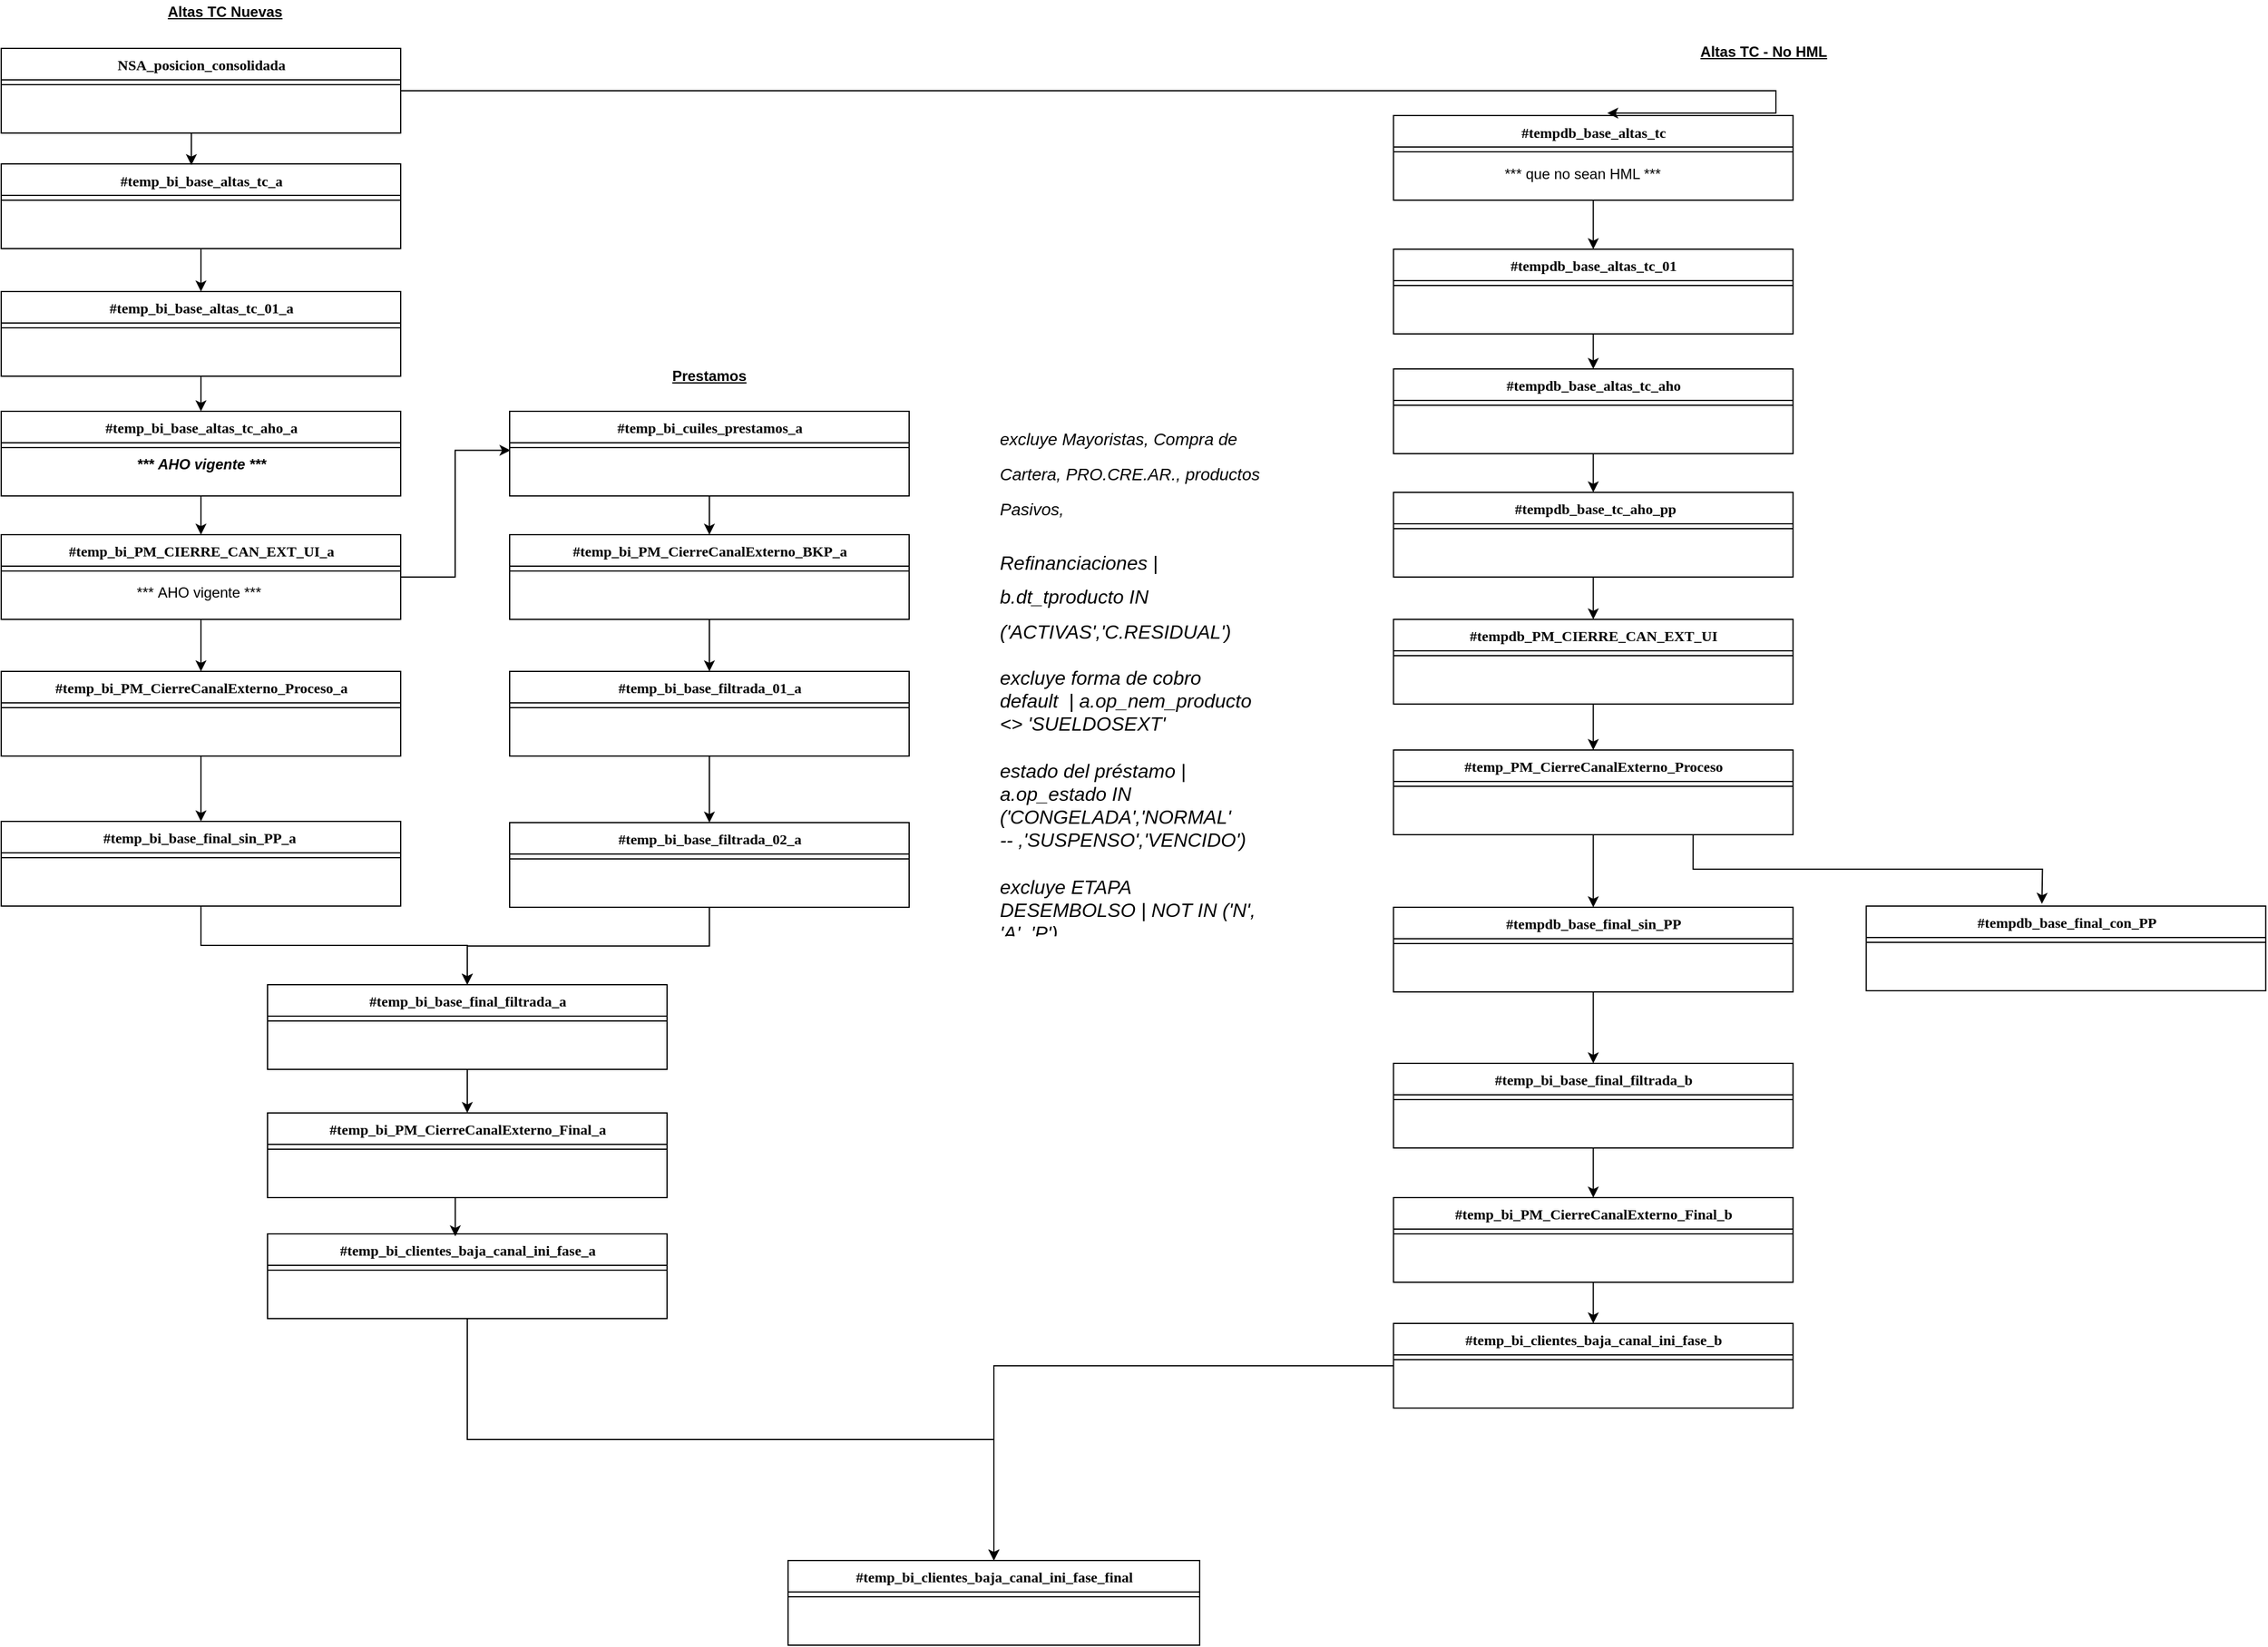 <mxfile version="10.7.5" type="github"><diagram name="Page-1" id="9f46799a-70d6-7492-0946-bef42562c5a5"><mxGraphModel dx="1553" dy="567" grid="1" gridSize="10" guides="1" tooltips="1" connect="1" arrows="1" fold="1" page="1" pageScale="1" pageWidth="1100" pageHeight="850" background="#ffffff" math="0" shadow="0"><root><mxCell id="0"/><mxCell id="1" parent="0"/><mxCell id="78961159f06e98e8-17" value="#temp_bi_clientes_baja_canal_ini_fase_final" style="swimlane;html=1;fontStyle=1;align=center;verticalAlign=top;childLayout=stackLayout;horizontal=1;startSize=26;horizontalStack=0;resizeParent=1;resizeLast=0;collapsible=1;marginBottom=0;swimlaneFillColor=#ffffff;rounded=0;shadow=0;comic=0;labelBackgroundColor=none;strokeColor=#000000;strokeWidth=1;fillColor=none;fontFamily=Verdana;fontSize=12;fontColor=#000000;" parent="1" vertex="1"><mxGeometry x="680" y="1290" width="340" height="70" as="geometry"/></mxCell><mxCell id="78961159f06e98e8-19" value="" style="line;html=1;strokeWidth=1;fillColor=none;align=left;verticalAlign=middle;spacingTop=-1;spacingLeft=3;spacingRight=3;rotatable=0;labelPosition=right;points=[];portConstraint=eastwest;" parent="78961159f06e98e8-17" vertex="1"><mxGeometry y="26" width="340" height="8" as="geometry"/></mxCell><mxCell id="-yuGJ59-DpwyIY4GGje7-4" style="edgeStyle=orthogonalEdgeStyle;rounded=0;orthogonalLoop=1;jettySize=auto;html=1;exitX=0.5;exitY=1;exitDx=0;exitDy=0;entryX=0.5;entryY=0;entryDx=0;entryDy=0;" edge="1" parent="1" source="IRdtAL1o3jQPXovUXI47-1" target="78961159f06e98e8-17"><mxGeometry relative="1" as="geometry"/></mxCell><mxCell id="IRdtAL1o3jQPXovUXI47-1" value="#temp_bi_clientes_baja_canal_ini_fase_a" style="swimlane;html=1;fontStyle=1;align=center;verticalAlign=top;childLayout=stackLayout;horizontal=1;startSize=26;horizontalStack=0;resizeParent=1;resizeLast=0;collapsible=1;marginBottom=0;swimlaneFillColor=#ffffff;rounded=0;shadow=0;comic=0;labelBackgroundColor=none;strokeColor=#000000;strokeWidth=1;fillColor=none;fontFamily=Verdana;fontSize=12;fontColor=#000000;" parent="1" vertex="1"><mxGeometry x="250" y="1020" width="330" height="70" as="geometry"/></mxCell><mxCell id="IRdtAL1o3jQPXovUXI47-2" value="" style="line;html=1;strokeWidth=1;fillColor=none;align=left;verticalAlign=middle;spacingTop=-1;spacingLeft=3;spacingRight=3;rotatable=0;labelPosition=right;points=[];portConstraint=eastwest;" parent="IRdtAL1o3jQPXovUXI47-1" vertex="1"><mxGeometry y="26" width="330" height="8" as="geometry"/></mxCell><mxCell id="IRdtAL1o3jQPXovUXI47-6" style="edgeStyle=orthogonalEdgeStyle;rounded=0;orthogonalLoop=1;jettySize=auto;html=1;exitX=0.5;exitY=1;exitDx=0;exitDy=0;entryX=0.47;entryY=0.029;entryDx=0;entryDy=0;entryPerimeter=0;" parent="1" source="IRdtAL1o3jQPXovUXI47-4" target="IRdtAL1o3jQPXovUXI47-1" edge="1"><mxGeometry relative="1" as="geometry"/></mxCell><mxCell id="IRdtAL1o3jQPXovUXI47-4" value="#temp_bi_PM_CierreCanalExterno_Final_a" style="swimlane;html=1;fontStyle=1;align=center;verticalAlign=top;childLayout=stackLayout;horizontal=1;startSize=26;horizontalStack=0;resizeParent=1;resizeLast=0;collapsible=1;marginBottom=0;swimlaneFillColor=#ffffff;rounded=0;shadow=0;comic=0;labelBackgroundColor=none;strokeColor=#000000;strokeWidth=1;fillColor=none;fontFamily=Verdana;fontSize=12;fontColor=#000000;" parent="1" vertex="1"><mxGeometry x="250" y="920" width="330" height="70" as="geometry"/></mxCell><mxCell id="IRdtAL1o3jQPXovUXI47-5" value="" style="line;html=1;strokeWidth=1;fillColor=none;align=left;verticalAlign=middle;spacingTop=-1;spacingLeft=3;spacingRight=3;rotatable=0;labelPosition=right;points=[];portConstraint=eastwest;" parent="IRdtAL1o3jQPXovUXI47-4" vertex="1"><mxGeometry y="26" width="330" height="8" as="geometry"/></mxCell><mxCell id="IRdtAL1o3jQPXovUXI47-9" style="edgeStyle=orthogonalEdgeStyle;rounded=0;orthogonalLoop=1;jettySize=auto;html=1;exitX=0.5;exitY=1;exitDx=0;exitDy=0;entryX=0.5;entryY=0;entryDx=0;entryDy=0;" parent="1" source="IRdtAL1o3jQPXovUXI47-7" target="IRdtAL1o3jQPXovUXI47-4" edge="1"><mxGeometry relative="1" as="geometry"/></mxCell><mxCell id="IRdtAL1o3jQPXovUXI47-7" value="#temp_bi_base_final_filtrada_a" style="swimlane;html=1;fontStyle=1;align=center;verticalAlign=top;childLayout=stackLayout;horizontal=1;startSize=26;horizontalStack=0;resizeParent=1;resizeLast=0;collapsible=1;marginBottom=0;swimlaneFillColor=#ffffff;rounded=0;shadow=0;comic=0;labelBackgroundColor=none;strokeColor=#000000;strokeWidth=1;fillColor=none;fontFamily=Verdana;fontSize=12;fontColor=#000000;" parent="1" vertex="1"><mxGeometry x="250" y="814" width="330" height="70" as="geometry"/></mxCell><mxCell id="IRdtAL1o3jQPXovUXI47-8" value="" style="line;html=1;strokeWidth=1;fillColor=none;align=left;verticalAlign=middle;spacingTop=-1;spacingLeft=3;spacingRight=3;rotatable=0;labelPosition=right;points=[];portConstraint=eastwest;" parent="IRdtAL1o3jQPXovUXI47-7" vertex="1"><mxGeometry y="26" width="330" height="8" as="geometry"/></mxCell><mxCell id="IRdtAL1o3jQPXovUXI47-16" style="edgeStyle=orthogonalEdgeStyle;rounded=0;orthogonalLoop=1;jettySize=auto;html=1;exitX=0.5;exitY=1;exitDx=0;exitDy=0;entryX=0.5;entryY=0;entryDx=0;entryDy=0;" parent="1" source="IRdtAL1o3jQPXovUXI47-14" target="IRdtAL1o3jQPXovUXI47-7" edge="1"><mxGeometry relative="1" as="geometry"/></mxCell><mxCell id="IRdtAL1o3jQPXovUXI47-14" value="#temp_bi_base_final_sin_PP_a&amp;nbsp;" style="swimlane;html=1;fontStyle=1;align=center;verticalAlign=top;childLayout=stackLayout;horizontal=1;startSize=26;horizontalStack=0;resizeParent=1;resizeLast=0;collapsible=1;marginBottom=0;swimlaneFillColor=#ffffff;rounded=0;shadow=0;comic=0;labelBackgroundColor=none;strokeColor=#000000;strokeWidth=1;fillColor=none;fontFamily=Verdana;fontSize=12;fontColor=#000000;" parent="1" vertex="1"><mxGeometry x="30" y="679" width="330" height="70" as="geometry"/></mxCell><mxCell id="IRdtAL1o3jQPXovUXI47-15" value="" style="line;html=1;strokeWidth=1;fillColor=none;align=left;verticalAlign=middle;spacingTop=-1;spacingLeft=3;spacingRight=3;rotatable=0;labelPosition=right;points=[];portConstraint=eastwest;" parent="IRdtAL1o3jQPXovUXI47-14" vertex="1"><mxGeometry y="26" width="330" height="8" as="geometry"/></mxCell><mxCell id="IRdtAL1o3jQPXovUXI47-19" style="edgeStyle=orthogonalEdgeStyle;rounded=0;orthogonalLoop=1;jettySize=auto;html=1;exitX=0.5;exitY=1;exitDx=0;exitDy=0;entryX=0.5;entryY=0;entryDx=0;entryDy=0;" parent="1" source="IRdtAL1o3jQPXovUXI47-17" target="IRdtAL1o3jQPXovUXI47-14" edge="1"><mxGeometry relative="1" as="geometry"/></mxCell><mxCell id="IRdtAL1o3jQPXovUXI47-17" value="#temp_bi_PM_CierreCanalExterno_Proceso_a" style="swimlane;html=1;fontStyle=1;align=center;verticalAlign=top;childLayout=stackLayout;horizontal=1;startSize=26;horizontalStack=0;resizeParent=1;resizeLast=0;collapsible=1;marginBottom=0;swimlaneFillColor=#ffffff;rounded=0;shadow=0;comic=0;labelBackgroundColor=none;strokeColor=#000000;strokeWidth=1;fillColor=none;fontFamily=Verdana;fontSize=12;fontColor=#000000;" parent="1" vertex="1"><mxGeometry x="30" y="555" width="330" height="70" as="geometry"/></mxCell><mxCell id="IRdtAL1o3jQPXovUXI47-18" value="" style="line;html=1;strokeWidth=1;fillColor=none;align=left;verticalAlign=middle;spacingTop=-1;spacingLeft=3;spacingRight=3;rotatable=0;labelPosition=right;points=[];portConstraint=eastwest;" parent="IRdtAL1o3jQPXovUXI47-17" vertex="1"><mxGeometry y="26" width="330" height="8" as="geometry"/></mxCell><mxCell id="IRdtAL1o3jQPXovUXI47-22" style="edgeStyle=orthogonalEdgeStyle;rounded=0;orthogonalLoop=1;jettySize=auto;html=1;exitX=0.5;exitY=1;exitDx=0;exitDy=0;entryX=0.5;entryY=0;entryDx=0;entryDy=0;" parent="1" source="IRdtAL1o3jQPXovUXI47-20" target="IRdtAL1o3jQPXovUXI47-17" edge="1"><mxGeometry relative="1" as="geometry"/></mxCell><mxCell id="-yuGJ59-DpwyIY4GGje7-21" style="edgeStyle=orthogonalEdgeStyle;rounded=0;orthogonalLoop=1;jettySize=auto;html=1;exitX=1;exitY=0.5;exitDx=0;exitDy=0;entryX=0.002;entryY=0.787;entryDx=0;entryDy=0;entryPerimeter=0;" edge="1" parent="1" source="IRdtAL1o3jQPXovUXI47-20" target="-yuGJ59-DpwyIY4GGje7-20"><mxGeometry relative="1" as="geometry"/></mxCell><mxCell id="IRdtAL1o3jQPXovUXI47-20" value="#temp_bi_PM_CIERRE_CAN_EXT_UI_a" style="swimlane;html=1;fontStyle=1;align=center;verticalAlign=top;childLayout=stackLayout;horizontal=1;startSize=26;horizontalStack=0;resizeParent=1;resizeLast=0;collapsible=1;marginBottom=0;swimlaneFillColor=#ffffff;rounded=0;shadow=0;comic=0;labelBackgroundColor=none;strokeColor=#000000;strokeWidth=1;fillColor=none;fontFamily=Verdana;fontSize=12;fontColor=#000000;" parent="1" vertex="1"><mxGeometry x="30" y="442" width="330" height="70" as="geometry"/></mxCell><mxCell id="IRdtAL1o3jQPXovUXI47-21" value="" style="line;html=1;strokeWidth=1;fillColor=none;align=left;verticalAlign=middle;spacingTop=-1;spacingLeft=3;spacingRight=3;rotatable=0;labelPosition=right;points=[];portConstraint=eastwest;" parent="IRdtAL1o3jQPXovUXI47-20" vertex="1"><mxGeometry y="26" width="330" height="8" as="geometry"/></mxCell><mxCell id="-yuGJ59-DpwyIY4GGje7-84" value="&lt;div style=&quot;text-align: center&quot;&gt;&lt;span&gt;&amp;nbsp; &amp;nbsp; &amp;nbsp; &amp;nbsp; &amp;nbsp; &amp;nbsp; &amp;nbsp; &amp;nbsp; &amp;nbsp; &amp;nbsp; &amp;nbsp; &amp;nbsp; &amp;nbsp; &amp;nbsp; &amp;nbsp; &amp;nbsp; &amp;nbsp;***&amp;nbsp;AHO vigente ***&lt;/span&gt;&lt;/div&gt;" style="text;html=1;" vertex="1" parent="IRdtAL1o3jQPXovUXI47-20"><mxGeometry y="34" width="330" height="30" as="geometry"/></mxCell><mxCell id="-yuGJ59-DpwyIY4GGje7-3" style="edgeStyle=orthogonalEdgeStyle;rounded=0;orthogonalLoop=1;jettySize=auto;html=1;exitX=0.5;exitY=1;exitDx=0;exitDy=0;entryX=0.5;entryY=0;entryDx=0;entryDy=0;" edge="1" parent="1" source="-yuGJ59-DpwyIY4GGje7-1" target="IRdtAL1o3jQPXovUXI47-20"><mxGeometry relative="1" as="geometry"/></mxCell><mxCell id="-yuGJ59-DpwyIY4GGje7-1" value="#temp_bi_base_altas_tc_aho_a" style="swimlane;html=1;fontStyle=1;align=center;verticalAlign=top;childLayout=stackLayout;horizontal=1;startSize=26;horizontalStack=0;resizeParent=1;resizeLast=0;collapsible=1;marginBottom=0;swimlaneFillColor=#ffffff;rounded=0;shadow=0;comic=0;labelBackgroundColor=none;strokeColor=#000000;strokeWidth=1;fillColor=none;fontFamily=Verdana;fontSize=12;fontColor=#000000;" vertex="1" parent="1"><mxGeometry x="30" y="340" width="330" height="70" as="geometry"/></mxCell><mxCell id="-yuGJ59-DpwyIY4GGje7-2" value="" style="line;html=1;strokeWidth=1;fillColor=none;align=left;verticalAlign=middle;spacingTop=-1;spacingLeft=3;spacingRight=3;rotatable=0;labelPosition=right;points=[];portConstraint=eastwest;" vertex="1" parent="-yuGJ59-DpwyIY4GGje7-1"><mxGeometry y="26" width="330" height="8" as="geometry"/></mxCell><mxCell id="-yuGJ59-DpwyIY4GGje7-83" value="&lt;font style=&quot;font-size: 12px&quot;&gt;&lt;b&gt;&lt;i&gt;***&amp;nbsp;AHO vigente ***&lt;/i&gt;&lt;/b&gt;&lt;/font&gt;" style="text;html=1;resizable=0;autosize=1;align=center;verticalAlign=middle;points=[];fillColor=none;strokeColor=none;rounded=0;" vertex="1" parent="-yuGJ59-DpwyIY4GGje7-1"><mxGeometry y="34" width="330" height="20" as="geometry"/></mxCell><mxCell id="-yuGJ59-DpwyIY4GGje7-18" style="edgeStyle=orthogonalEdgeStyle;rounded=0;orthogonalLoop=1;jettySize=auto;html=1;exitX=0.5;exitY=1;exitDx=0;exitDy=0;entryX=0.5;entryY=0;entryDx=0;entryDy=0;" edge="1" parent="1" source="-yuGJ59-DpwyIY4GGje7-5" target="-yuGJ59-DpwyIY4GGje7-1"><mxGeometry relative="1" as="geometry"/></mxCell><mxCell id="-yuGJ59-DpwyIY4GGje7-5" value="#temp_bi_base_altas_tc_01_a" style="swimlane;html=1;fontStyle=1;align=center;verticalAlign=top;childLayout=stackLayout;horizontal=1;startSize=26;horizontalStack=0;resizeParent=1;resizeLast=0;collapsible=1;marginBottom=0;swimlaneFillColor=#ffffff;rounded=0;shadow=0;comic=0;labelBackgroundColor=none;strokeColor=#000000;strokeWidth=1;fillColor=none;fontFamily=Verdana;fontSize=12;fontColor=#000000;" vertex="1" parent="1"><mxGeometry x="30" y="241" width="330" height="70" as="geometry"/></mxCell><mxCell id="-yuGJ59-DpwyIY4GGje7-6" value="" style="line;html=1;strokeWidth=1;fillColor=none;align=left;verticalAlign=middle;spacingTop=-1;spacingLeft=3;spacingRight=3;rotatable=0;labelPosition=right;points=[];portConstraint=eastwest;" vertex="1" parent="-yuGJ59-DpwyIY4GGje7-5"><mxGeometry y="26" width="330" height="8" as="geometry"/></mxCell><mxCell id="-yuGJ59-DpwyIY4GGje7-15" style="edgeStyle=orthogonalEdgeStyle;rounded=0;orthogonalLoop=1;jettySize=auto;html=1;exitX=0.5;exitY=1;exitDx=0;exitDy=0;entryX=0.5;entryY=0;entryDx=0;entryDy=0;" edge="1" parent="1" source="-yuGJ59-DpwyIY4GGje7-8" target="-yuGJ59-DpwyIY4GGje7-5"><mxGeometry relative="1" as="geometry"/></mxCell><mxCell id="-yuGJ59-DpwyIY4GGje7-8" value="#temp_bi_base_altas_tc_a" style="swimlane;html=1;fontStyle=1;align=center;verticalAlign=top;childLayout=stackLayout;horizontal=1;startSize=26;horizontalStack=0;resizeParent=1;resizeLast=0;collapsible=1;marginBottom=0;swimlaneFillColor=#ffffff;rounded=0;shadow=0;comic=0;labelBackgroundColor=none;strokeColor=#000000;strokeWidth=1;fillColor=none;fontFamily=Verdana;fontSize=12;fontColor=#000000;" vertex="1" parent="1"><mxGeometry x="30" y="135.5" width="330" height="70" as="geometry"/></mxCell><mxCell id="-yuGJ59-DpwyIY4GGje7-9" value="" style="line;html=1;strokeWidth=1;fillColor=none;align=left;verticalAlign=middle;spacingTop=-1;spacingLeft=3;spacingRight=3;rotatable=0;labelPosition=right;points=[];portConstraint=eastwest;" vertex="1" parent="-yuGJ59-DpwyIY4GGje7-8"><mxGeometry y="26" width="330" height="8" as="geometry"/></mxCell><mxCell id="-yuGJ59-DpwyIY4GGje7-14" style="edgeStyle=orthogonalEdgeStyle;rounded=0;orthogonalLoop=1;jettySize=auto;html=1;exitX=0.5;exitY=1;exitDx=0;exitDy=0;entryX=0.476;entryY=0.014;entryDx=0;entryDy=0;entryPerimeter=0;" edge="1" parent="1" source="-yuGJ59-DpwyIY4GGje7-11" target="-yuGJ59-DpwyIY4GGje7-8"><mxGeometry relative="1" as="geometry"/></mxCell><mxCell id="-yuGJ59-DpwyIY4GGje7-57" style="edgeStyle=orthogonalEdgeStyle;rounded=0;orthogonalLoop=1;jettySize=auto;html=1;exitX=1;exitY=0.5;exitDx=0;exitDy=0;entryX=0.535;entryY=-0.029;entryDx=0;entryDy=0;entryPerimeter=0;" edge="1" parent="1" source="-yuGJ59-DpwyIY4GGje7-11" target="-yuGJ59-DpwyIY4GGje7-54"><mxGeometry relative="1" as="geometry"><Array as="points"><mxPoint x="1496" y="75"/></Array></mxGeometry></mxCell><mxCell id="-yuGJ59-DpwyIY4GGje7-11" value="NSA_posicion_consolidada" style="swimlane;html=1;fontStyle=1;align=center;verticalAlign=top;childLayout=stackLayout;horizontal=1;startSize=26;horizontalStack=0;resizeParent=1;resizeLast=0;collapsible=1;marginBottom=0;swimlaneFillColor=#ffffff;rounded=0;shadow=0;comic=0;labelBackgroundColor=none;strokeColor=#000000;strokeWidth=1;fillColor=none;fontFamily=Verdana;fontSize=12;fontColor=#000000;" vertex="1" parent="1"><mxGeometry x="30" y="40" width="330" height="70" as="geometry"/></mxCell><mxCell id="-yuGJ59-DpwyIY4GGje7-12" value="" style="line;html=1;strokeWidth=1;fillColor=none;align=left;verticalAlign=middle;spacingTop=-1;spacingLeft=3;spacingRight=3;rotatable=0;labelPosition=right;points=[];portConstraint=eastwest;" vertex="1" parent="-yuGJ59-DpwyIY4GGje7-11"><mxGeometry y="26" width="330" height="8" as="geometry"/></mxCell><mxCell id="-yuGJ59-DpwyIY4GGje7-16" value="&lt;b&gt;&lt;u&gt;Altas TC Nuevas&lt;/u&gt;&lt;/b&gt;" style="text;html=1;strokeColor=none;fillColor=none;align=center;verticalAlign=middle;whiteSpace=wrap;rounded=0;" vertex="1" parent="1"><mxGeometry x="130" width="170" height="20" as="geometry"/></mxCell><mxCell id="-yuGJ59-DpwyIY4GGje7-25" style="edgeStyle=orthogonalEdgeStyle;rounded=0;orthogonalLoop=1;jettySize=auto;html=1;exitX=0.5;exitY=1;exitDx=0;exitDy=0;entryX=0.5;entryY=0;entryDx=0;entryDy=0;" edge="1" parent="1" source="-yuGJ59-DpwyIY4GGje7-19" target="-yuGJ59-DpwyIY4GGje7-23"><mxGeometry relative="1" as="geometry"/></mxCell><mxCell id="-yuGJ59-DpwyIY4GGje7-19" value="#temp_bi_cuiles_prestamos_a" style="swimlane;html=1;fontStyle=1;align=center;verticalAlign=top;childLayout=stackLayout;horizontal=1;startSize=26;horizontalStack=0;resizeParent=1;resizeLast=0;collapsible=1;marginBottom=0;swimlaneFillColor=#ffffff;rounded=0;shadow=0;comic=0;labelBackgroundColor=none;strokeColor=#000000;strokeWidth=1;fillColor=none;fontFamily=Verdana;fontSize=12;fontColor=#000000;" vertex="1" parent="1"><mxGeometry x="450" y="340" width="330" height="70" as="geometry"/></mxCell><mxCell id="-yuGJ59-DpwyIY4GGje7-20" value="" style="line;html=1;strokeWidth=1;fillColor=none;align=left;verticalAlign=middle;spacingTop=-1;spacingLeft=3;spacingRight=3;rotatable=0;labelPosition=right;points=[];portConstraint=eastwest;" vertex="1" parent="-yuGJ59-DpwyIY4GGje7-19"><mxGeometry y="26" width="330" height="8" as="geometry"/></mxCell><mxCell id="-yuGJ59-DpwyIY4GGje7-22" value="&lt;b&gt;&lt;u&gt;Prestamos&lt;br&gt;&lt;/u&gt;&lt;/b&gt;" style="text;html=1;strokeColor=none;fillColor=none;align=center;verticalAlign=middle;whiteSpace=wrap;rounded=0;" vertex="1" parent="1"><mxGeometry x="530" y="301" width="170" height="20" as="geometry"/></mxCell><mxCell id="-yuGJ59-DpwyIY4GGje7-29" style="edgeStyle=orthogonalEdgeStyle;rounded=0;orthogonalLoop=1;jettySize=auto;html=1;exitX=0.5;exitY=1;exitDx=0;exitDy=0;entryX=0.5;entryY=0;entryDx=0;entryDy=0;" edge="1" parent="1" source="-yuGJ59-DpwyIY4GGje7-23" target="-yuGJ59-DpwyIY4GGje7-27"><mxGeometry relative="1" as="geometry"/></mxCell><mxCell id="-yuGJ59-DpwyIY4GGje7-23" value="#temp_bi_PM_CierreCanalExterno_BKP_a" style="swimlane;html=1;fontStyle=1;align=center;verticalAlign=top;childLayout=stackLayout;horizontal=1;startSize=26;horizontalStack=0;resizeParent=1;resizeLast=0;collapsible=1;marginBottom=0;swimlaneFillColor=#ffffff;rounded=0;shadow=0;comic=0;labelBackgroundColor=none;strokeColor=#000000;strokeWidth=1;fillColor=none;fontFamily=Verdana;fontSize=12;fontColor=#000000;" vertex="1" parent="1"><mxGeometry x="450" y="442" width="330" height="70" as="geometry"/></mxCell><mxCell id="-yuGJ59-DpwyIY4GGje7-24" value="" style="line;html=1;strokeWidth=1;fillColor=none;align=left;verticalAlign=middle;spacingTop=-1;spacingLeft=3;spacingRight=3;rotatable=0;labelPosition=right;points=[];portConstraint=eastwest;" vertex="1" parent="-yuGJ59-DpwyIY4GGje7-23"><mxGeometry y="26" width="330" height="8" as="geometry"/></mxCell><mxCell id="-yuGJ59-DpwyIY4GGje7-26" value="&lt;h1&gt;&lt;font style=&quot;font-size: 14px ; font-weight: normal&quot;&gt;&lt;i&gt;excluye Mayoristas, Compra de Cartera, PRO.CRE.AR., productos Pasivos,&lt;/i&gt;&lt;/font&gt;&lt;i style=&quot;font-weight: normal ; font-size: medium&quot;&gt;&amp;nbsp;&lt;/i&gt;&lt;/h1&gt;&lt;h1&gt;&lt;i style=&quot;font-weight: normal ; font-size: medium&quot;&gt;Refinanciaciones | b.dt_tproducto IN ('ACTIVAS','C.RESIDUAL')&lt;/i&gt;&lt;/h1&gt;&lt;font size=&quot;3&quot;&gt;&lt;i&gt;excluye&amp;nbsp;&lt;/i&gt;&lt;/font&gt;&lt;i&gt;&lt;font size=&quot;3&quot;&gt;forma de cobro default&amp;nbsp; | a.op_nem_producto &amp;lt;&amp;gt; 'SUELDOSEXT'&lt;/font&gt;&lt;/i&gt;&lt;font size=&quot;3&quot;&gt;&lt;i&gt;&lt;br&gt;&lt;/i&gt;&lt;/font&gt;&lt;div&gt;&lt;i&gt;&lt;font size=&quot;3&quot;&gt;&lt;br&gt;&lt;/font&gt;&lt;/i&gt;&lt;/div&gt;&lt;div&gt;&lt;i&gt;&lt;font size=&quot;3&quot;&gt;&lt;div&gt;estado del préstamo | a.op_estado IN ('CONGELADA','NORMAL'&lt;/div&gt;&lt;div&gt;-- ,'SUSPENSO','VENCIDO')&lt;/div&gt;&lt;div&gt;&lt;br&gt;&lt;/div&gt;&lt;div&gt;excluye ETAPA DESEMBOLSO | NOT IN ('N', 'A', 'P')&lt;br&gt;&lt;/div&gt;&lt;/font&gt;&lt;/i&gt;&lt;/div&gt;" style="text;html=1;strokeColor=none;fillColor=none;spacing=5;spacingTop=-20;whiteSpace=wrap;overflow=hidden;rounded=0;" vertex="1" parent="1"><mxGeometry x="850" y="340" width="230" height="434" as="geometry"/></mxCell><mxCell id="-yuGJ59-DpwyIY4GGje7-32" style="edgeStyle=orthogonalEdgeStyle;rounded=0;orthogonalLoop=1;jettySize=auto;html=1;exitX=0.5;exitY=1;exitDx=0;exitDy=0;entryX=0.5;entryY=0;entryDx=0;entryDy=0;" edge="1" parent="1" source="-yuGJ59-DpwyIY4GGje7-27" target="-yuGJ59-DpwyIY4GGje7-30"><mxGeometry relative="1" as="geometry"/></mxCell><mxCell id="-yuGJ59-DpwyIY4GGje7-27" value="#temp_bi_base_filtrada_01_a" style="swimlane;html=1;fontStyle=1;align=center;verticalAlign=top;childLayout=stackLayout;horizontal=1;startSize=26;horizontalStack=0;resizeParent=1;resizeLast=0;collapsible=1;marginBottom=0;swimlaneFillColor=#ffffff;rounded=0;shadow=0;comic=0;labelBackgroundColor=none;strokeColor=#000000;strokeWidth=1;fillColor=none;fontFamily=Verdana;fontSize=12;fontColor=#000000;" vertex="1" parent="1"><mxGeometry x="450" y="555" width="330" height="70" as="geometry"/></mxCell><mxCell id="-yuGJ59-DpwyIY4GGje7-28" value="" style="line;html=1;strokeWidth=1;fillColor=none;align=left;verticalAlign=middle;spacingTop=-1;spacingLeft=3;spacingRight=3;rotatable=0;labelPosition=right;points=[];portConstraint=eastwest;" vertex="1" parent="-yuGJ59-DpwyIY4GGje7-27"><mxGeometry y="26" width="330" height="8" as="geometry"/></mxCell><mxCell id="-yuGJ59-DpwyIY4GGje7-35" style="edgeStyle=orthogonalEdgeStyle;rounded=0;orthogonalLoop=1;jettySize=auto;html=1;exitX=0.5;exitY=1;exitDx=0;exitDy=0;entryX=0.5;entryY=0;entryDx=0;entryDy=0;" edge="1" parent="1" source="-yuGJ59-DpwyIY4GGje7-30" target="IRdtAL1o3jQPXovUXI47-7"><mxGeometry relative="1" as="geometry"><mxPoint x="614.824" y="770.353" as="targetPoint"/></mxGeometry></mxCell><mxCell id="-yuGJ59-DpwyIY4GGje7-30" value="#temp_bi_base_filtrada_02_a" style="swimlane;html=1;fontStyle=1;align=center;verticalAlign=top;childLayout=stackLayout;horizontal=1;startSize=26;horizontalStack=0;resizeParent=1;resizeLast=0;collapsible=1;marginBottom=0;swimlaneFillColor=#ffffff;rounded=0;shadow=0;comic=0;labelBackgroundColor=none;strokeColor=#000000;strokeWidth=1;fillColor=none;fontFamily=Verdana;fontSize=12;fontColor=#000000;" vertex="1" parent="1"><mxGeometry x="450" y="680" width="330" height="70" as="geometry"/></mxCell><mxCell id="-yuGJ59-DpwyIY4GGje7-31" value="" style="line;html=1;strokeWidth=1;fillColor=none;align=left;verticalAlign=middle;spacingTop=-1;spacingLeft=3;spacingRight=3;rotatable=0;labelPosition=right;points=[];portConstraint=eastwest;" vertex="1" parent="-yuGJ59-DpwyIY4GGje7-30"><mxGeometry y="26" width="330" height="8" as="geometry"/></mxCell><mxCell id="-yuGJ59-DpwyIY4GGje7-61" style="edgeStyle=orthogonalEdgeStyle;rounded=0;orthogonalLoop=1;jettySize=auto;html=1;exitX=0.5;exitY=1;exitDx=0;exitDy=0;entryX=0.5;entryY=0;entryDx=0;entryDy=0;" edge="1" parent="1" source="-yuGJ59-DpwyIY4GGje7-40" target="-yuGJ59-DpwyIY4GGje7-59"><mxGeometry relative="1" as="geometry"/></mxCell><mxCell id="-yuGJ59-DpwyIY4GGje7-40" value="#tempdb_PM_CIERRE_CAN_EXT_UI" style="swimlane;html=1;fontStyle=1;align=center;verticalAlign=top;childLayout=stackLayout;horizontal=1;startSize=26;horizontalStack=0;resizeParent=1;resizeLast=0;collapsible=1;marginBottom=0;swimlaneFillColor=#ffffff;rounded=0;shadow=0;comic=0;labelBackgroundColor=none;strokeColor=#000000;strokeWidth=1;fillColor=none;fontFamily=Verdana;fontSize=12;fontColor=#000000;" vertex="1" parent="1"><mxGeometry x="1180.147" y="512" width="330" height="70" as="geometry"/></mxCell><mxCell id="-yuGJ59-DpwyIY4GGje7-41" value="" style="line;html=1;strokeWidth=1;fillColor=none;align=left;verticalAlign=middle;spacingTop=-1;spacingLeft=3;spacingRight=3;rotatable=0;labelPosition=right;points=[];portConstraint=eastwest;" vertex="1" parent="-yuGJ59-DpwyIY4GGje7-40"><mxGeometry y="26" width="330" height="8" as="geometry"/></mxCell><mxCell id="-yuGJ59-DpwyIY4GGje7-44" style="edgeStyle=orthogonalEdgeStyle;rounded=0;orthogonalLoop=1;jettySize=auto;html=1;exitX=0.5;exitY=1;exitDx=0;exitDy=0;entryX=0.5;entryY=0;entryDx=0;entryDy=0;" edge="1" parent="1" source="-yuGJ59-DpwyIY4GGje7-42" target="-yuGJ59-DpwyIY4GGje7-40"><mxGeometry relative="1" as="geometry"/></mxCell><mxCell id="-yuGJ59-DpwyIY4GGje7-42" value="&amp;nbsp;#tempdb_base_tc_aho_pp" style="swimlane;html=1;fontStyle=1;align=center;verticalAlign=top;childLayout=stackLayout;horizontal=1;startSize=26;horizontalStack=0;resizeParent=1;resizeLast=0;collapsible=1;marginBottom=0;swimlaneFillColor=#ffffff;rounded=0;shadow=0;comic=0;labelBackgroundColor=none;strokeColor=#000000;strokeWidth=1;fillColor=none;fontFamily=Verdana;fontSize=12;fontColor=#000000;" vertex="1" parent="1"><mxGeometry x="1180.147" y="407" width="330" height="70" as="geometry"/></mxCell><mxCell id="-yuGJ59-DpwyIY4GGje7-43" value="" style="line;html=1;strokeWidth=1;fillColor=none;align=left;verticalAlign=middle;spacingTop=-1;spacingLeft=3;spacingRight=3;rotatable=0;labelPosition=right;points=[];portConstraint=eastwest;" vertex="1" parent="-yuGJ59-DpwyIY4GGje7-42"><mxGeometry y="26" width="330" height="8" as="geometry"/></mxCell><mxCell id="-yuGJ59-DpwyIY4GGje7-50" style="edgeStyle=orthogonalEdgeStyle;rounded=0;orthogonalLoop=1;jettySize=auto;html=1;exitX=0.5;exitY=1;exitDx=0;exitDy=0;entryX=0.5;entryY=0;entryDx=0;entryDy=0;" edge="1" parent="1" source="-yuGJ59-DpwyIY4GGje7-48" target="-yuGJ59-DpwyIY4GGje7-42"><mxGeometry relative="1" as="geometry"><mxPoint x="1355.324" y="442.118" as="targetPoint"/></mxGeometry></mxCell><mxCell id="-yuGJ59-DpwyIY4GGje7-48" value="#tempdb_base_altas_tc_aho" style="swimlane;html=1;fontStyle=1;align=center;verticalAlign=top;childLayout=stackLayout;horizontal=1;startSize=26;horizontalStack=0;resizeParent=1;resizeLast=0;collapsible=1;marginBottom=0;swimlaneFillColor=#ffffff;rounded=0;shadow=0;comic=0;labelBackgroundColor=none;strokeColor=#000000;strokeWidth=1;fillColor=none;fontFamily=Verdana;fontSize=12;fontColor=#000000;" vertex="1" parent="1"><mxGeometry x="1180.147" y="305" width="330" height="70" as="geometry"/></mxCell><mxCell id="-yuGJ59-DpwyIY4GGje7-49" value="" style="line;html=1;strokeWidth=1;fillColor=none;align=left;verticalAlign=middle;spacingTop=-1;spacingLeft=3;spacingRight=3;rotatable=0;labelPosition=right;points=[];portConstraint=eastwest;" vertex="1" parent="-yuGJ59-DpwyIY4GGje7-48"><mxGeometry y="26" width="330" height="8" as="geometry"/></mxCell><mxCell id="-yuGJ59-DpwyIY4GGje7-53" style="edgeStyle=orthogonalEdgeStyle;rounded=0;orthogonalLoop=1;jettySize=auto;html=1;exitX=0.5;exitY=1;exitDx=0;exitDy=0;entryX=0.5;entryY=0;entryDx=0;entryDy=0;" edge="1" parent="1" source="-yuGJ59-DpwyIY4GGje7-51" target="-yuGJ59-DpwyIY4GGje7-48"><mxGeometry relative="1" as="geometry"/></mxCell><mxCell id="-yuGJ59-DpwyIY4GGje7-51" value="#tempdb_base_altas_tc_01" style="swimlane;html=1;fontStyle=1;align=center;verticalAlign=top;childLayout=stackLayout;horizontal=1;startSize=26;horizontalStack=0;resizeParent=1;resizeLast=0;collapsible=1;marginBottom=0;swimlaneFillColor=#ffffff;rounded=0;shadow=0;comic=0;labelBackgroundColor=none;strokeColor=#000000;strokeWidth=1;fillColor=none;fontFamily=Verdana;fontSize=12;fontColor=#000000;" vertex="1" parent="1"><mxGeometry x="1180.147" y="206" width="330" height="70" as="geometry"/></mxCell><mxCell id="-yuGJ59-DpwyIY4GGje7-52" value="" style="line;html=1;strokeWidth=1;fillColor=none;align=left;verticalAlign=middle;spacingTop=-1;spacingLeft=3;spacingRight=3;rotatable=0;labelPosition=right;points=[];portConstraint=eastwest;" vertex="1" parent="-yuGJ59-DpwyIY4GGje7-51"><mxGeometry y="26" width="330" height="8" as="geometry"/></mxCell><mxCell id="-yuGJ59-DpwyIY4GGje7-56" style="edgeStyle=orthogonalEdgeStyle;rounded=0;orthogonalLoop=1;jettySize=auto;html=1;exitX=0.5;exitY=1;exitDx=0;exitDy=0;entryX=0.5;entryY=0;entryDx=0;entryDy=0;" edge="1" parent="1" source="-yuGJ59-DpwyIY4GGje7-54" target="-yuGJ59-DpwyIY4GGje7-51"><mxGeometry relative="1" as="geometry"/></mxCell><mxCell id="-yuGJ59-DpwyIY4GGje7-54" value="#tempdb_base_altas_tc&lt;br&gt;&lt;br&gt;" style="swimlane;html=1;fontStyle=1;align=center;verticalAlign=top;childLayout=stackLayout;horizontal=1;startSize=26;horizontalStack=0;resizeParent=1;resizeLast=0;collapsible=1;marginBottom=0;swimlaneFillColor=#ffffff;rounded=0;shadow=0;comic=0;labelBackgroundColor=none;strokeColor=#000000;strokeWidth=1;fillColor=none;fontFamily=Verdana;fontSize=12;fontColor=#000000;" vertex="1" parent="1"><mxGeometry x="1180.147" y="95.5" width="330" height="70" as="geometry"/></mxCell><mxCell id="-yuGJ59-DpwyIY4GGje7-55" value="" style="line;html=1;strokeWidth=1;fillColor=none;align=left;verticalAlign=middle;spacingTop=-1;spacingLeft=3;spacingRight=3;rotatable=0;labelPosition=right;points=[];portConstraint=eastwest;" vertex="1" parent="-yuGJ59-DpwyIY4GGje7-54"><mxGeometry y="26" width="330" height="8" as="geometry"/></mxCell><mxCell id="-yuGJ59-DpwyIY4GGje7-58" value="&lt;b&gt;&lt;u&gt;Altas TC - No HML&lt;br&gt;&lt;br&gt;&lt;/u&gt;&lt;/b&gt;" style="text;html=1;strokeColor=none;fillColor=none;align=center;verticalAlign=middle;whiteSpace=wrap;rounded=0;" vertex="1" parent="1"><mxGeometry x="1400.5" y="40" width="170" height="20" as="geometry"/></mxCell><mxCell id="-yuGJ59-DpwyIY4GGje7-64" style="edgeStyle=orthogonalEdgeStyle;rounded=0;orthogonalLoop=1;jettySize=auto;html=1;exitX=0.5;exitY=1;exitDx=0;exitDy=0;entryX=0.5;entryY=0;entryDx=0;entryDy=0;" edge="1" parent="1" source="-yuGJ59-DpwyIY4GGje7-59" target="-yuGJ59-DpwyIY4GGje7-62"><mxGeometry relative="1" as="geometry"/></mxCell><mxCell id="-yuGJ59-DpwyIY4GGje7-67" style="edgeStyle=orthogonalEdgeStyle;rounded=0;orthogonalLoop=1;jettySize=auto;html=1;exitX=0.75;exitY=1;exitDx=0;exitDy=0;entryX=0.469;entryY=-0.048;entryDx=0;entryDy=0;entryPerimeter=0;" edge="1" parent="1" source="-yuGJ59-DpwyIY4GGje7-59"><mxGeometry relative="1" as="geometry"><mxPoint x="1715.735" y="747.118" as="targetPoint"/></mxGeometry></mxCell><mxCell id="-yuGJ59-DpwyIY4GGje7-59" value="#temp_PM_CierreCanalExterno_Proceso" style="swimlane;html=1;fontStyle=1;align=center;verticalAlign=top;childLayout=stackLayout;horizontal=1;startSize=26;horizontalStack=0;resizeParent=1;resizeLast=0;collapsible=1;marginBottom=0;swimlaneFillColor=#ffffff;rounded=0;shadow=0;comic=0;labelBackgroundColor=none;strokeColor=#000000;strokeWidth=1;fillColor=none;fontFamily=Verdana;fontSize=12;fontColor=#000000;" vertex="1" parent="1"><mxGeometry x="1180.147" y="620" width="330" height="70" as="geometry"/></mxCell><mxCell id="-yuGJ59-DpwyIY4GGje7-60" value="" style="line;html=1;strokeWidth=1;fillColor=none;align=left;verticalAlign=middle;spacingTop=-1;spacingLeft=3;spacingRight=3;rotatable=0;labelPosition=right;points=[];portConstraint=eastwest;" vertex="1" parent="-yuGJ59-DpwyIY4GGje7-59"><mxGeometry y="26" width="330" height="8" as="geometry"/></mxCell><mxCell id="-yuGJ59-DpwyIY4GGje7-70" style="edgeStyle=orthogonalEdgeStyle;rounded=0;orthogonalLoop=1;jettySize=auto;html=1;exitX=0.5;exitY=1;exitDx=0;exitDy=0;entryX=0.5;entryY=0;entryDx=0;entryDy=0;" edge="1" parent="1" source="-yuGJ59-DpwyIY4GGje7-62" target="-yuGJ59-DpwyIY4GGje7-68"><mxGeometry relative="1" as="geometry"/></mxCell><mxCell id="-yuGJ59-DpwyIY4GGje7-62" value="#tempdb_base_final_sin_PP&lt;br&gt;" style="swimlane;html=1;fontStyle=1;align=center;verticalAlign=top;childLayout=stackLayout;horizontal=1;startSize=26;horizontalStack=0;resizeParent=1;resizeLast=0;collapsible=1;marginBottom=0;swimlaneFillColor=#ffffff;rounded=0;shadow=0;comic=0;labelBackgroundColor=none;strokeColor=#000000;strokeWidth=1;fillColor=none;fontFamily=Verdana;fontSize=12;fontColor=#000000;" vertex="1" parent="1"><mxGeometry x="1180.147" y="750" width="330" height="70" as="geometry"/></mxCell><mxCell id="-yuGJ59-DpwyIY4GGje7-63" value="" style="line;html=1;strokeWidth=1;fillColor=none;align=left;verticalAlign=middle;spacingTop=-1;spacingLeft=3;spacingRight=3;rotatable=0;labelPosition=right;points=[];portConstraint=eastwest;" vertex="1" parent="-yuGJ59-DpwyIY4GGje7-62"><mxGeometry y="26" width="330" height="8" as="geometry"/></mxCell><mxCell id="-yuGJ59-DpwyIY4GGje7-65" value="#tempdb_base_final_con_PP&lt;br&gt;&lt;br&gt;" style="swimlane;html=1;fontStyle=1;align=center;verticalAlign=top;childLayout=stackLayout;horizontal=1;startSize=26;horizontalStack=0;resizeParent=1;resizeLast=0;collapsible=1;marginBottom=0;swimlaneFillColor=#ffffff;rounded=0;shadow=0;comic=0;labelBackgroundColor=none;strokeColor=#000000;strokeWidth=1;fillColor=none;fontFamily=Verdana;fontSize=12;fontColor=#000000;" vertex="1" parent="1"><mxGeometry x="1570.647" y="749" width="330" height="70" as="geometry"/></mxCell><mxCell id="-yuGJ59-DpwyIY4GGje7-66" value="" style="line;html=1;strokeWidth=1;fillColor=none;align=left;verticalAlign=middle;spacingTop=-1;spacingLeft=3;spacingRight=3;rotatable=0;labelPosition=right;points=[];portConstraint=eastwest;" vertex="1" parent="-yuGJ59-DpwyIY4GGje7-65"><mxGeometry y="26" width="330" height="8" as="geometry"/></mxCell><mxCell id="-yuGJ59-DpwyIY4GGje7-73" style="edgeStyle=orthogonalEdgeStyle;rounded=0;orthogonalLoop=1;jettySize=auto;html=1;exitX=0.5;exitY=1;exitDx=0;exitDy=0;entryX=0.5;entryY=0;entryDx=0;entryDy=0;" edge="1" parent="1" source="-yuGJ59-DpwyIY4GGje7-68" target="-yuGJ59-DpwyIY4GGje7-71"><mxGeometry relative="1" as="geometry"/></mxCell><mxCell id="-yuGJ59-DpwyIY4GGje7-68" value="#temp_bi_base_final_filtrada_b&lt;br&gt;" style="swimlane;html=1;fontStyle=1;align=center;verticalAlign=top;childLayout=stackLayout;horizontal=1;startSize=26;horizontalStack=0;resizeParent=1;resizeLast=0;collapsible=1;marginBottom=0;swimlaneFillColor=#ffffff;rounded=0;shadow=0;comic=0;labelBackgroundColor=none;strokeColor=#000000;strokeWidth=1;fillColor=none;fontFamily=Verdana;fontSize=12;fontColor=#000000;" vertex="1" parent="1"><mxGeometry x="1180.147" y="879" width="330" height="70" as="geometry"/></mxCell><mxCell id="-yuGJ59-DpwyIY4GGje7-69" value="" style="line;html=1;strokeWidth=1;fillColor=none;align=left;verticalAlign=middle;spacingTop=-1;spacingLeft=3;spacingRight=3;rotatable=0;labelPosition=right;points=[];portConstraint=eastwest;" vertex="1" parent="-yuGJ59-DpwyIY4GGje7-68"><mxGeometry y="26" width="330" height="8" as="geometry"/></mxCell><mxCell id="-yuGJ59-DpwyIY4GGje7-76" style="edgeStyle=orthogonalEdgeStyle;rounded=0;orthogonalLoop=1;jettySize=auto;html=1;exitX=0.5;exitY=1;exitDx=0;exitDy=0;entryX=0.5;entryY=0;entryDx=0;entryDy=0;" edge="1" parent="1" source="-yuGJ59-DpwyIY4GGje7-71" target="-yuGJ59-DpwyIY4GGje7-74"><mxGeometry relative="1" as="geometry"/></mxCell><mxCell id="-yuGJ59-DpwyIY4GGje7-71" value="#temp_bi_PM_CierreCanalExterno_Final_b&lt;br&gt;" style="swimlane;html=1;fontStyle=1;align=center;verticalAlign=top;childLayout=stackLayout;horizontal=1;startSize=26;horizontalStack=0;resizeParent=1;resizeLast=0;collapsible=1;marginBottom=0;swimlaneFillColor=#ffffff;rounded=0;shadow=0;comic=0;labelBackgroundColor=none;strokeColor=#000000;strokeWidth=1;fillColor=none;fontFamily=Verdana;fontSize=12;fontColor=#000000;" vertex="1" parent="1"><mxGeometry x="1180.147" y="990" width="330" height="70" as="geometry"/></mxCell><mxCell id="-yuGJ59-DpwyIY4GGje7-72" value="" style="line;html=1;strokeWidth=1;fillColor=none;align=left;verticalAlign=middle;spacingTop=-1;spacingLeft=3;spacingRight=3;rotatable=0;labelPosition=right;points=[];portConstraint=eastwest;" vertex="1" parent="-yuGJ59-DpwyIY4GGje7-71"><mxGeometry y="26" width="330" height="8" as="geometry"/></mxCell><mxCell id="-yuGJ59-DpwyIY4GGje7-82" style="edgeStyle=orthogonalEdgeStyle;rounded=0;orthogonalLoop=1;jettySize=auto;html=1;" edge="1" parent="1" source="-yuGJ59-DpwyIY4GGje7-74" target="78961159f06e98e8-17"><mxGeometry relative="1" as="geometry"/></mxCell><mxCell id="-yuGJ59-DpwyIY4GGje7-74" value="#temp_bi_clientes_baja_canal_ini_fase_b&lt;br&gt;" style="swimlane;html=1;fontStyle=1;align=center;verticalAlign=top;childLayout=stackLayout;horizontal=1;startSize=26;horizontalStack=0;resizeParent=1;resizeLast=0;collapsible=1;marginBottom=0;swimlaneFillColor=#ffffff;rounded=0;shadow=0;comic=0;labelBackgroundColor=none;strokeColor=#000000;strokeWidth=1;fillColor=none;fontFamily=Verdana;fontSize=12;fontColor=#000000;" vertex="1" parent="1"><mxGeometry x="1180.147" y="1094" width="330" height="70" as="geometry"/></mxCell><mxCell id="-yuGJ59-DpwyIY4GGje7-75" value="" style="line;html=1;strokeWidth=1;fillColor=none;align=left;verticalAlign=middle;spacingTop=-1;spacingLeft=3;spacingRight=3;rotatable=0;labelPosition=right;points=[];portConstraint=eastwest;" vertex="1" parent="-yuGJ59-DpwyIY4GGje7-74"><mxGeometry y="26" width="330" height="8" as="geometry"/></mxCell><mxCell id="-yuGJ59-DpwyIY4GGje7-79" value="*** que no sean HML ***" style="text;html=1;" vertex="1" parent="1"><mxGeometry x="1270" y="129.5" width="150" height="30" as="geometry"/></mxCell></root></mxGraphModel></diagram></mxfile>